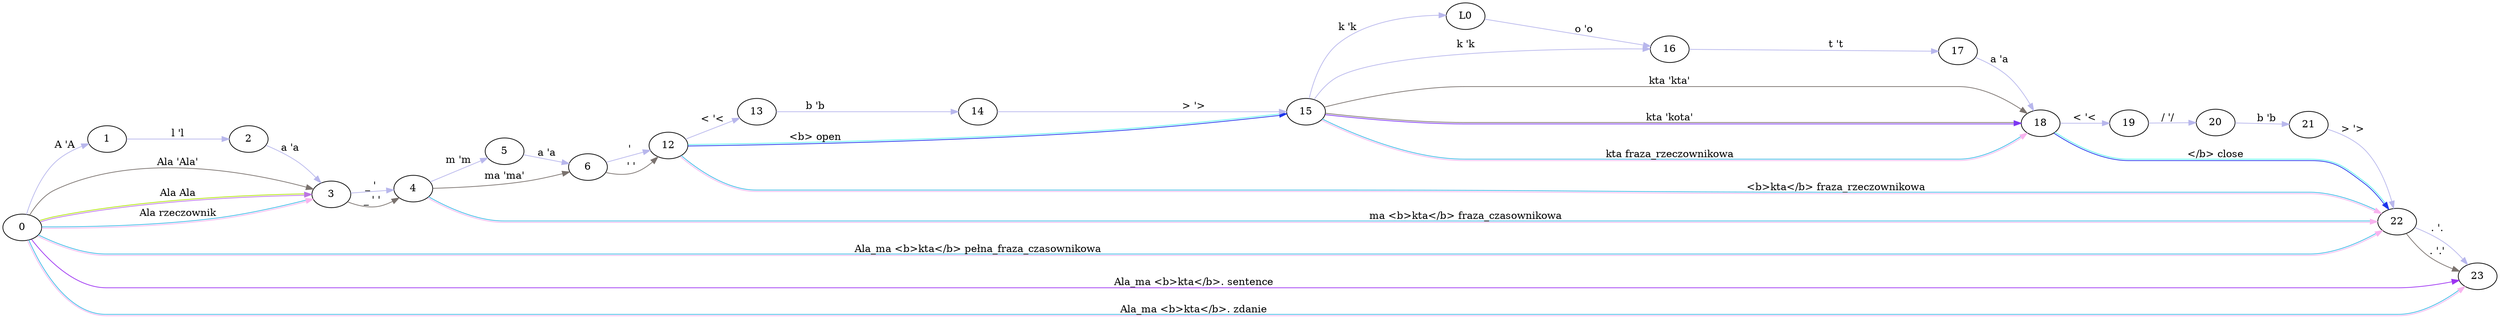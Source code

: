 digraph g {
	node [label="\N"];
	graph [rankdir=LR,
		bb="0,0,3448,444"];
	0 [pos="27,125", width="0.75", height="0.51389"];
	1 [pos="145,253", width="0.75", height="0.51389"];
	2 [pos="341,253", width="0.75", height="0.51389"];
	3 [pos="457,190", width="0.75", height="0.51389"];
	4 [pos="571,179", width="0.75", height="0.51389"];
	5 [pos="695,233", width="0.75", height="0.51389"];
	6 [pos="811,227", width="0.75", height="0.51389"];
	12 [pos="921,229", width="0.75", height="0.51389"];
	13 [pos="1043,275", width="0.75", height="0.51389"];
	14 [pos="1348,275", width="0.75", height="0.51389"];
	15 [pos="1799,275", width="0.75", height="0.51389"];
	L0 [pos="2021,426", width="0.75", height="0.51389"];
	16 [pos="2305,380", width="0.75", height="0.51389"];
	17 [pos="2705,374", width="0.75", height="0.51389"];
	18 [pos="2821,272", width="0.75", height="0.51389"];
	19 [pos="2943,272", width="0.75", height="0.51389"];
	20 [pos="3062,272", width="0.75", height="0.51389"];
	21 [pos="3189,266", width="0.75", height="0.51389"];
	22 [pos="3311,133", width="0.75", height="0.51389"];
	23 [pos="3421,59", width="0.75", height="0.51389"];
	0 -> 1 [label="A 'A", color="#b8b7ec", pos="e,119.42,246.73 31.238,142.83 37.103,163.99 49.596,199.15 72,221 82.421,231.16 96.603,238.38 109.7,243.35", lp="86,247"];
	1 -> 2 [label="l 'l", color="#b8b7ec", pos="e,313.98,253 172.25,253 206.48,253 265.36,253 303.74,253", lp="243,262"];
	2 -> 3 [label="a 'a", color="#b8b7ec", pos="e,438.66,203.75 364.22,243.78 378.34,237.87 396.57,229.7 412,221 418.11,217.56 424.44,213.52 430.36,209.51", lp="399,242"];
	0 -> 3 [label="Ala 'Ala'", color="#7a726e", pos="e,431.37,196.37 35.862,142.28 43.519,155.19 55.89,171.94 72,180 188.32,238.17 350.15,213.72 421.17,198.61", lp="243,225"];
	0 -> 3 [label="Ala Ala", color="#bb76e1:#aee26", pos="e,430.12,188.02 51.086,133.32 57.795,135.41 65.128,137.49 72,139 197.95,166.72 350.61,181.49 419.76,187.18", lp="243,183"];
	0 -> 3 [label="Ala rzeczownik", color="#f8b4ef:#3cb9e5", pos="e,433.74,180.56 53.987,124.15 102.74,123.11 208.57,123.15 296,139 341.62,147.27 392.32,164.79 424.41,176.97", lp="243,148"];
	3 -> 4 [label="_ ' ", color="#b8b7ec", pos="e,544.04,181.6 483.73,187.42 498.63,185.98 517.42,184.17 533.74,182.6", lp="514,194"];
	3 -> 4 [label="_ ' '", color="#7a726e", pos="e,550.07,167.57 473.79,175.89 481.8,170.07 491.84,163.99 502,161 514.53,157.31 528.44,159.72 540.48,163.82", lp="514,170"];
	4 -> 5 [label="m 'm", color="#b8b7ec", pos="e,671.98,222.98 593.74,188.9 613.02,197.3 640.91,209.44 662.54,218.86", lp="633,221"];
	5 -> 6 [label="a 'a", color="#b8b7ec", pos="e,783.97,228.4 722.2,231.59 737.61,230.8 757.12,229.79 773.92,228.92", lp="753,239"];
	4 -> 6 [label="ma 'ma'", color="#7a726e", pos="e,790.16,215.34 598.15,177.77 628.71,177.04 679.62,177.8 722,188 742.43,192.92 764.05,202.28 780.86,210.6", lp="695,197"];
	6 -> 12 [label="&nbsp; ' ", color="#b8b7ec", pos="e,893.74,228.5 838.19,227.49 851.81,227.74 868.51,228.05 883.34,228.32", lp="866,237"];
	6 -> 12 [label="&nbsp; ' '", color="#7a726e", pos="e,901.69,216.03 830.38,214.29 843.17,207.43 860.4,201.1 876,205 881.58,206.4 887.23,208.63 892.55,211.19", lp="866,214"];
	12 -> 13 [label="< '<", color="#b8b7ec", pos="e,1019.1,266 944.52,237.87 963.05,244.86 989.12,254.68 1009.8,262.47", lp="982,266"];
	13 -> 14 [label="b 'b", color="#b8b7ec", pos="e,1321,275 1070.1,275 1124.8,275 1248.6,275 1310.8,275", lp="1124,284"];
	14 -> 15 [label="> '>", color="#b8b7ec", pos="e,1771.8,275 1375.2,275 1452.4,275 1673.2,275 1761.7,275", lp="1645,284"];
	12 -> 15 [label="<b> open", color="#1d36ec:#5afaf0", pos="e,1772.3,271.86 948.1,229.25 1032.5,230.14 1298.3,233.97 1518,248 1605.8,253.61 1708.7,264.63 1762.3,270.71", lp="1124,242"];
	15 -> L0 [label="k 'k", color="#b8b7ec", pos="e,1993.9,427.23 1801.1,292.96 1805.1,317.74 1815.8,362.04 1844,386 1883.3,419.34 1944.6,426.41 1983.8,427.16", lp="1857,411"];
	15 -> 16 [label="k 'k", color="#b8b7ec", pos="e,2277.8,380.61 1806,292.68 1813.1,308.02 1825.7,329.39 1844,340 1915.7,381.59 2171.1,382.13 2267.7,380.77", lp="2021,389"];
	L0 -> 16 [label="o 'o", color="#b8b7ec", pos="e,2278.5,384.29 2047.5,421.71 2098.4,413.46 2210.2,395.35 2268.3,385.94", lp="2185,409"];
	16 -> 17 [label="t 't", color="#b8b7ec", pos="e,2677.8,374.41 2332.2,379.59 2402,378.54 2587.8,375.76 2667.7,374.56", lp="2536,387"];
	17 -> 18 [label="a 'a", color="#b8b7ec", pos="e,2812.9,289.26 2729.6,366.01 2744.2,360.38 2762.5,351.76 2776,340 2789.3,328.44 2800.3,312.08 2808.1,298.3", lp="2763,365"];
	15 -> 18 [label="kta 'kta'", color="#7a726e", pos="e,2803.7,285.91 1822.6,284.12 1862.7,298.79 1947,326 2021,326 2021,326 2021,326 2705,326 2738.5,326 2772.9,307.22 2795.4,291.81", lp="2305,335"];
	15 -> 18 [label="kta 'kota'", color="#7d37f2:#7a726e", pos="e,2793.8,272 1826,274.4 1867.8,273.52 1950.7,272 2021,272 2021,272 2021,272 2705,272 2731.3,272 2760.8,272 2783.6,272", lp="2305,281"];
	15 -> 18 [label="kta fraza_rzeczownikowa", color="#f8b4ef:#3cb9e5", pos="e,2803.7,258.09 1821.8,265.07 1861.5,248.74 1946.2,218 2021,218 2021,218 2021,218 2705,218 2738.5,218 2772.9,236.78 2795.4,252.19", lp="2305,227"];
	18 -> 19 [label="< '<", color="#b8b7ec", pos="e,2916,272 2848.1,272 2865.1,272 2887.2,272 2905.8,272", lp="2882,281"];
	19 -> 20 [label="/ '/", color="#b8b7ec", pos="e,3034.7,272 2970,272 2986.2,272 3006.9,272 3024.7,272", lp="2997,281"];
	20 -> 21 [label="b 'b", color="#b8b7ec", pos="e,3161.7,267.29 3088.9,270.73 3107.2,269.87 3131.5,268.72 3151.6,267.77", lp="3131,278"];
	21 -> 22 [label="> '>", color="#b8b7ec", pos="e,3307,150.99 3214.6,259.8 3231,254.7 3251.9,245.98 3266,232 3285.8,212.4 3297.7,182.48 3304.3,160.67", lp="3250,260"];
	18 -> 22 [label="</b> close", color="#1d36ec:#5afaf0", pos="e,3300.1,149.65 2838.9,258.37 2861.8,242.38 2903.2,218 2943,218 2943,218 2943,218 3189,218 3226.1,218 3236.1,207.84 3266,186 3276.6\
,178.3 3286.2,167.63 3293.9,157.88", lp="3062,227"];
	12 -> 22 [label="<b>kta</b> fraza_rzeczownikowa", color="#f8b4ef:#3cb9e5", pos="e,3289.6,144.28 939.88,215.86 963.06,201.05 1004.1,179 1043,179 1043,179 1043,179 1857,179 2158.8,179 2234.2,172 2536,172 2536,172\
 2536,172 3189,172 3221.2,172 3256.1,159.48 3280.3,148.63", lp="2536,181"];
	4 -> 22 [label="ma&nbsp;<b>kta</b> fraza_czasownikowa", color="#f8b4ef:#3cb9e5", pos="e,3283.9,133 590.78,166.67 614.58,153.05 656.2,133 695,133 695,133 695,133 3189,133 3217.4,133 3249.5,133 3273.7,133", lp="2021,142"];
	0 -> 22 [label="Ala_ma&nbsp;<b>kta</b> pełna_fraza_czasownikowa", color="#f8b4ef:#3cb9e5", pos="e,3291.1,120.43 48.515,113.6 71.673,102.41 109.92,87 145,87 145,87 145,87 3189,87 3222.6,87 3258.2,102.44 3282.2,115.43", lp="1348,96"];
	22 -> 23 [label=". '.", color="#b8b7ec", pos="e,3406,74.521 3333.8,123.26 3346.7,117.33 3362.8,109.13 3376,100 3383.8,94.648 3391.6,88.053 3398.4,81.729", lp="3366,120"];
	22 -> 23 [label=". '.'", color="#7a726e", pos="e,3394.5,63.006 3321,116 3329,103.76 3341.3,87.738 3356,78 3364.5,72.365 3374.7,68.366 3384.5,65.543", lp="3366,87"];
	0 -> 23 [label="Ala_ma&nbsp;<b>kta</b>. sentence", color="#9d32f2", pos="e,3395.4,52.4 39.087,108.4 58.457,83.924 98.982,41 145,41 145,41 145,41 3311,41 3336.1,41 3364,45.625 3385.5,50.186", lp="1645,50"];
	0 -> 23 [label="Ala_ma&nbsp;<b>kta</b>. zdanie", color="#f8b4ef:#3cb9e5", pos="e,3405.3,44.112 33.881,107.36 48.606,72.899 86.656,0 145,0 145,0 145,0 3311,0 3343.9,0 3376.5,20.757 3397.5,37.648", lp="1645,9"];
}
